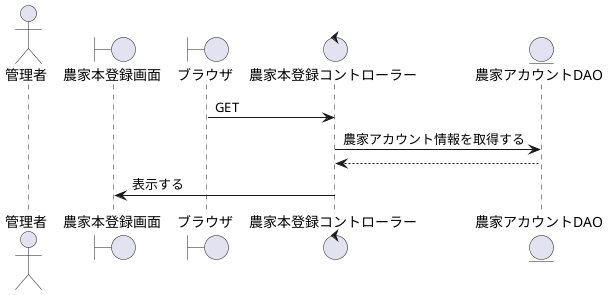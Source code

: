 @startuml 農家本登録

actor    "管理者" as act
boundary "農家本登録画面" as Farmer_s
boundary "ブラウザ" as brz
control  "農家本登録コントローラー" as Farmer_c
entity   "農家アカウントDAO" as account_DAO

'-------------------------------------------------------------------------------------------

brz -> Farmer_c : GET
Farmer_c -> account_DAO : 農家アカウント情報を取得する
Farmer_c <-- account_DAO
Farmer_s <- Farmer_c : 表示する